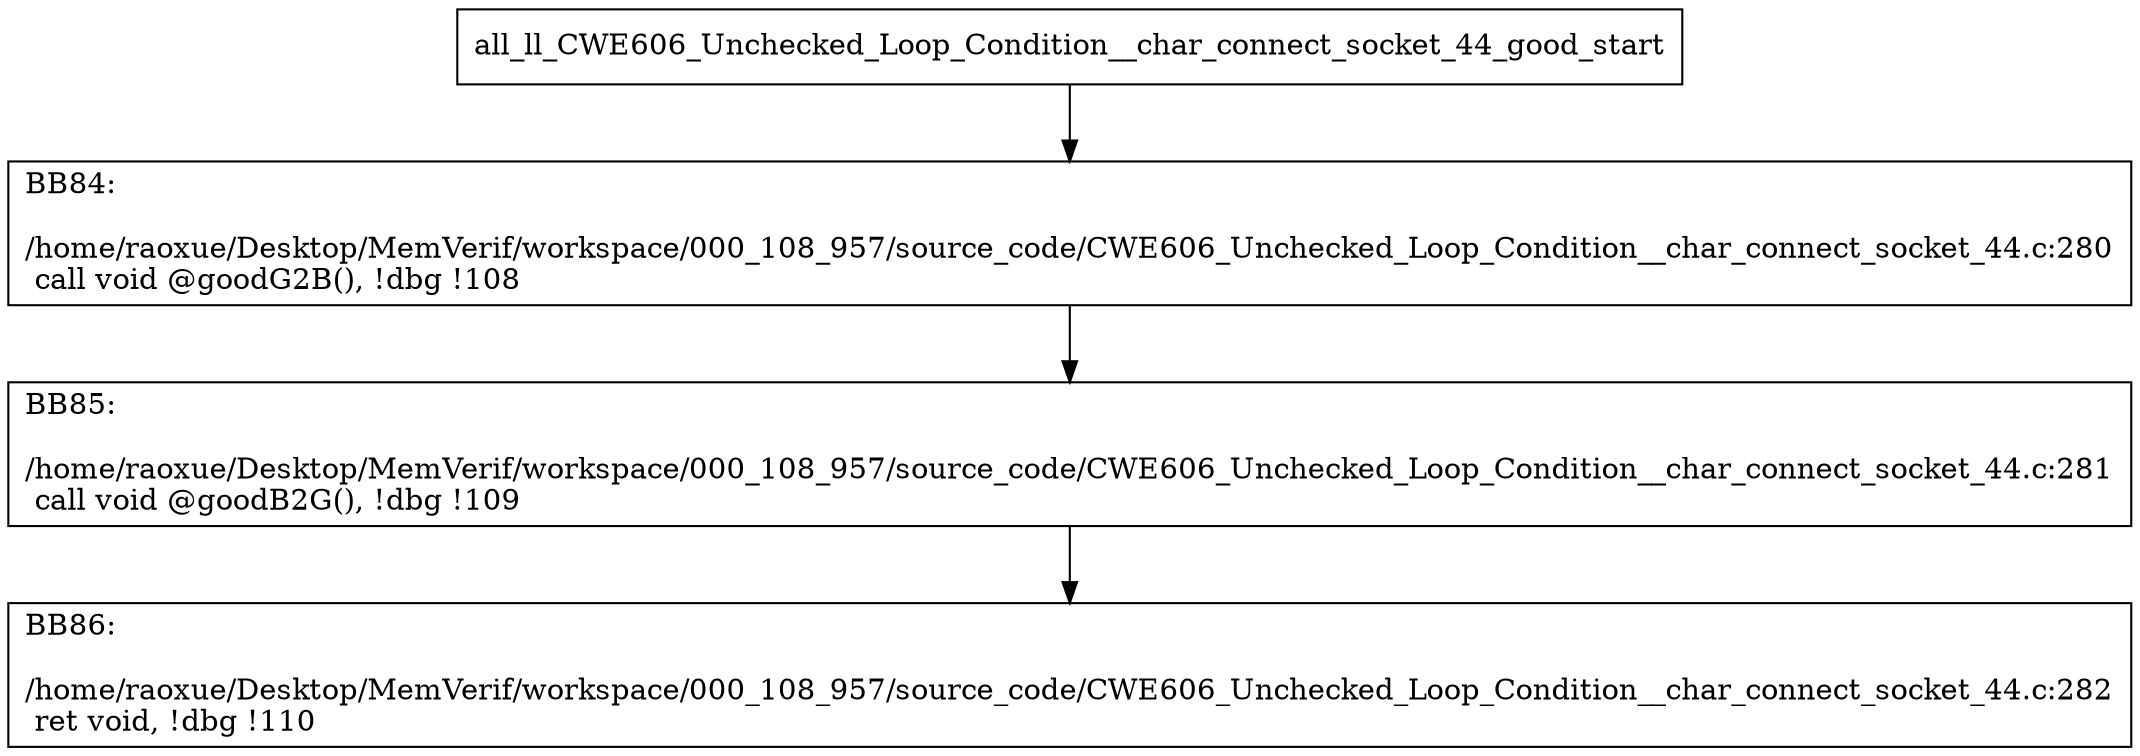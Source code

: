 digraph "CFG for'all_ll_CWE606_Unchecked_Loop_Condition__char_connect_socket_44_good' function" {
	BBall_ll_CWE606_Unchecked_Loop_Condition__char_connect_socket_44_good_start[shape=record,label="{all_ll_CWE606_Unchecked_Loop_Condition__char_connect_socket_44_good_start}"];
	BBall_ll_CWE606_Unchecked_Loop_Condition__char_connect_socket_44_good_start-> all_ll_CWE606_Unchecked_Loop_Condition__char_connect_socket_44_goodBB84;
	all_ll_CWE606_Unchecked_Loop_Condition__char_connect_socket_44_goodBB84 [shape=record, label="{BB84:\l\l/home/raoxue/Desktop/MemVerif/workspace/000_108_957/source_code/CWE606_Unchecked_Loop_Condition__char_connect_socket_44.c:280\l
  call void @goodG2B(), !dbg !108\l
}"];
	all_ll_CWE606_Unchecked_Loop_Condition__char_connect_socket_44_goodBB84-> all_ll_CWE606_Unchecked_Loop_Condition__char_connect_socket_44_goodBB85;
	all_ll_CWE606_Unchecked_Loop_Condition__char_connect_socket_44_goodBB85 [shape=record, label="{BB85:\l\l/home/raoxue/Desktop/MemVerif/workspace/000_108_957/source_code/CWE606_Unchecked_Loop_Condition__char_connect_socket_44.c:281\l
  call void @goodB2G(), !dbg !109\l
}"];
	all_ll_CWE606_Unchecked_Loop_Condition__char_connect_socket_44_goodBB85-> all_ll_CWE606_Unchecked_Loop_Condition__char_connect_socket_44_goodBB86;
	all_ll_CWE606_Unchecked_Loop_Condition__char_connect_socket_44_goodBB86 [shape=record, label="{BB86:\l\l/home/raoxue/Desktop/MemVerif/workspace/000_108_957/source_code/CWE606_Unchecked_Loop_Condition__char_connect_socket_44.c:282\l
  ret void, !dbg !110\l
}"];
}
